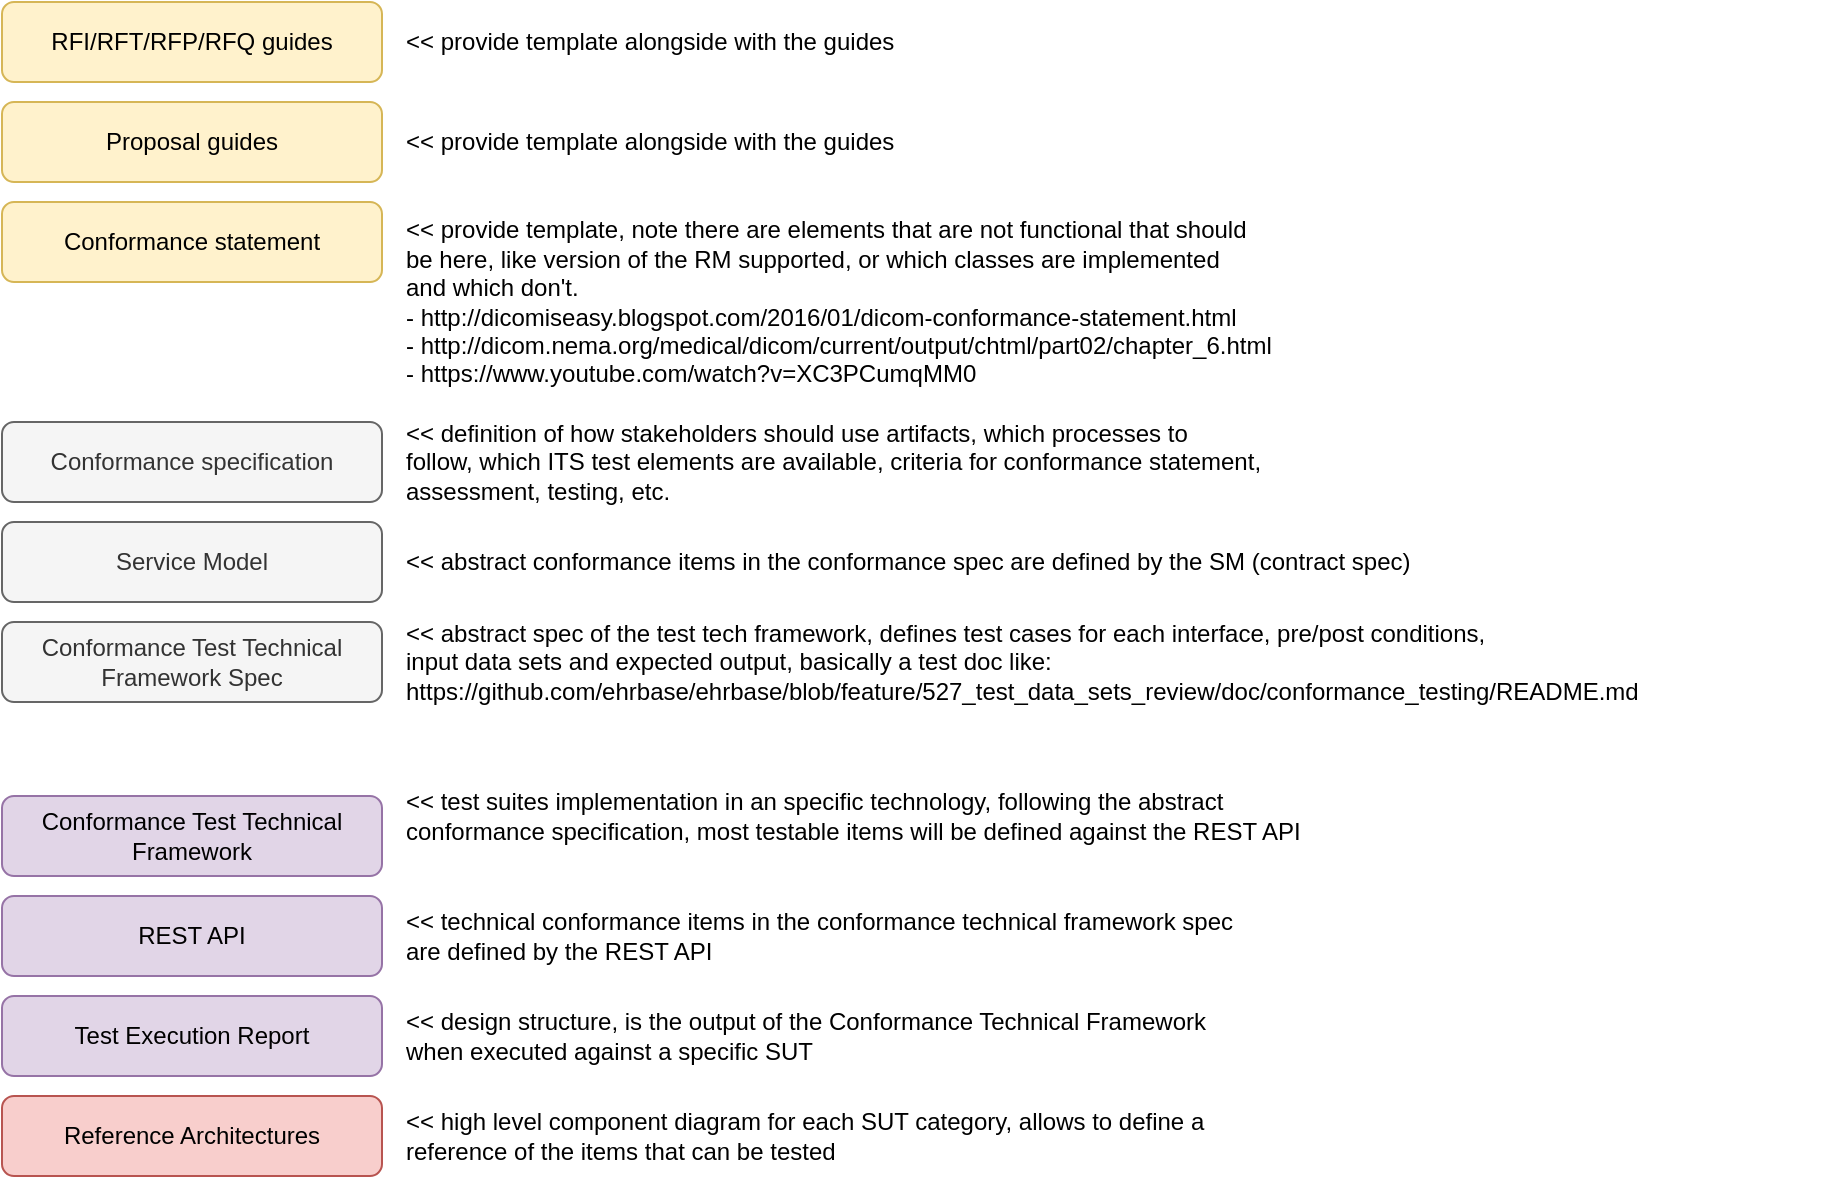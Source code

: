 <mxfile version="12.6.5" type="device"><diagram id="FIow5ox_Gn5BmokROHs-" name="Page-1"><mxGraphModel dx="539" dy="816" grid="1" gridSize="10" guides="1" tooltips="1" connect="1" arrows="1" fold="1" page="1" pageScale="1" pageWidth="827" pageHeight="1169" math="0" shadow="0"><root><mxCell id="0"/><mxCell id="1" parent="0"/><mxCell id="3yjvVs6nbWUDBVtklJll-33" value="RFI/RFT/RFP/RFQ guides" style="rounded=1;whiteSpace=wrap;html=1;fillColor=#fff2cc;strokeColor=#d6b656;" parent="1" vertex="1"><mxGeometry x="850" y="30" width="190" height="40" as="geometry"/></mxCell><mxCell id="3yjvVs6nbWUDBVtklJll-35" value="Conformance specification" style="rounded=1;whiteSpace=wrap;html=1;fillColor=#f5f5f5;strokeColor=#666666;fontColor=#333333;" parent="1" vertex="1"><mxGeometry x="850" y="240" width="190" height="40" as="geometry"/></mxCell><mxCell id="3yjvVs6nbWUDBVtklJll-36" value="Proposal guides" style="rounded=1;whiteSpace=wrap;html=1;fillColor=#fff2cc;strokeColor=#d6b656;" parent="1" vertex="1"><mxGeometry x="850" y="80" width="190" height="40" as="geometry"/></mxCell><mxCell id="3yjvVs6nbWUDBVtklJll-37" value="Conformance statement" style="rounded=1;whiteSpace=wrap;html=1;fillColor=#fff2cc;strokeColor=#d6b656;" parent="1" vertex="1"><mxGeometry x="850" y="130" width="190" height="40" as="geometry"/></mxCell><mxCell id="3yjvVs6nbWUDBVtklJll-38" value="Test Execution Report" style="rounded=1;whiteSpace=wrap;html=1;fillColor=#e1d5e7;strokeColor=#9673a6;" parent="1" vertex="1"><mxGeometry x="850" y="527" width="190" height="40" as="geometry"/></mxCell><mxCell id="3yjvVs6nbWUDBVtklJll-41" value="&lt;div&gt;&amp;lt;&amp;lt; provide template, note there are elements that are not functional that should&lt;/div&gt;&lt;div&gt;be here, like version of the RM supported, or which classes are implemented&lt;/div&gt;&lt;div&gt;and which don't.&lt;/div&gt;&lt;div&gt;- http://dicomiseasy.blogspot.com/2016/01/dicom-conformance-statement.html&lt;/div&gt;&lt;div&gt;- http://dicom.nema.org/medical/dicom/current/output/chtml/part02/chapter_6.html&lt;br&gt;&lt;/div&gt;&lt;div&gt;- https://www.youtube.com/watch?v=XC3PCumqMM0&lt;br&gt;&lt;/div&gt;" style="text;html=1;align=left;verticalAlign=middle;resizable=0;points=[];autosize=1;strokeColor=none;fillColor=none;" parent="1" vertex="1"><mxGeometry x="1050" y="135" width="520" height="90" as="geometry"/></mxCell><mxCell id="3yjvVs6nbWUDBVtklJll-42" value="&lt;div&gt;&amp;lt;&amp;lt; design structure, is the output of the Conformance Technical Framework&lt;/div&gt;&lt;div&gt;when executed against a specific SUT&lt;br&gt;&lt;/div&gt;" style="text;html=1;align=left;verticalAlign=middle;resizable=0;points=[];autosize=1;strokeColor=none;fillColor=none;" parent="1" vertex="1"><mxGeometry x="1050" y="532" width="480" height="30" as="geometry"/></mxCell><mxCell id="3yjvVs6nbWUDBVtklJll-43" value="Service Model" style="rounded=1;whiteSpace=wrap;html=1;fillColor=#f5f5f5;strokeColor=#666666;fontColor=#333333;" parent="1" vertex="1"><mxGeometry x="850" y="290" width="190" height="40" as="geometry"/></mxCell><mxCell id="3yjvVs6nbWUDBVtklJll-44" value="&amp;lt;&amp;lt; provide template alongside with the guides" style="text;html=1;align=left;verticalAlign=middle;resizable=0;points=[];autosize=1;strokeColor=none;fillColor=none;" parent="1" vertex="1"><mxGeometry x="1050" y="40" width="300" height="20" as="geometry"/></mxCell><mxCell id="3yjvVs6nbWUDBVtklJll-45" value="&amp;lt;&amp;lt; provide template alongside with the guides" style="text;html=1;align=left;verticalAlign=middle;resizable=0;points=[];autosize=1;strokeColor=none;fillColor=none;" parent="1" vertex="1"><mxGeometry x="1050" y="90" width="300" height="20" as="geometry"/></mxCell><mxCell id="3yjvVs6nbWUDBVtklJll-46" value="&lt;div&gt;&amp;lt;&amp;lt; definition of how stakeholders should use artifacts, which processes to&lt;/div&gt;&lt;div&gt;follow, which ITS test elements are available, criteria for conformance statement,&lt;/div&gt;&lt;div&gt;assessment, testing, etc.&lt;br&gt;&lt;/div&gt;" style="text;html=1;align=left;verticalAlign=middle;resizable=0;points=[];autosize=1;strokeColor=none;fillColor=none;" parent="1" vertex="1"><mxGeometry x="1050" y="235" width="510" height="50" as="geometry"/></mxCell><mxCell id="3yjvVs6nbWUDBVtklJll-47" value="REST API" style="rounded=1;whiteSpace=wrap;html=1;fillColor=#e1d5e7;strokeColor=#9673a6;" parent="1" vertex="1"><mxGeometry x="850" y="477" width="190" height="40" as="geometry"/></mxCell><mxCell id="3yjvVs6nbWUDBVtklJll-48" value="&amp;lt;&amp;lt; abstract conformance items in the conformance spec are defined by the SM (contract spec)" style="text;html=1;align=left;verticalAlign=middle;resizable=0;points=[];autosize=1;strokeColor=none;fillColor=none;" parent="1" vertex="1"><mxGeometry x="1050" y="300" width="600" height="20" as="geometry"/></mxCell><mxCell id="3yjvVs6nbWUDBVtklJll-49" value="&lt;div&gt;&amp;lt;&amp;lt; technical conformance items in the conformance technical framework spec&lt;/div&gt;&lt;div&gt;are defined by the REST API&lt;/div&gt;" style="text;html=1;align=left;verticalAlign=middle;resizable=0;points=[];autosize=1;strokeColor=none;fillColor=none;" parent="1" vertex="1"><mxGeometry x="1050" y="482" width="500" height="30" as="geometry"/></mxCell><mxCell id="3yjvVs6nbWUDBVtklJll-50" value="Conformance Test Technical Framework" style="rounded=1;whiteSpace=wrap;html=1;fillColor=#e1d5e7;strokeColor=#9673a6;" parent="1" vertex="1"><mxGeometry x="850" y="427" width="190" height="40" as="geometry"/></mxCell><mxCell id="3yjvVs6nbWUDBVtklJll-51" value="&lt;div&gt;&amp;lt;&amp;lt; test suites implementation in an specific technology, following the abstract&lt;/div&gt;&lt;div&gt;conformance specification, most testable items will be defined against the REST API&lt;br&gt;&lt;/div&gt;" style="text;html=1;align=left;verticalAlign=middle;resizable=0;points=[];autosize=1;strokeColor=none;fillColor=none;" parent="1" vertex="1"><mxGeometry x="1050" y="422" width="530" height="30" as="geometry"/></mxCell><mxCell id="3yjvVs6nbWUDBVtklJll-65" value="Reference Architectures" style="rounded=1;whiteSpace=wrap;html=1;fillColor=#f8cecc;strokeColor=#b85450;" parent="1" vertex="1"><mxGeometry x="850" y="577" width="190" height="40" as="geometry"/></mxCell><mxCell id="3yjvVs6nbWUDBVtklJll-66" value="&lt;div&gt;&amp;lt;&amp;lt; high level component diagram for each SUT category, allows to define a&lt;/div&gt;&lt;div&gt;reference of the items that can be tested&lt;br&gt;&lt;/div&gt;" style="text;html=1;align=left;verticalAlign=middle;resizable=0;points=[];autosize=1;strokeColor=none;fillColor=none;" parent="1" vertex="1"><mxGeometry x="1050" y="582" width="480" height="30" as="geometry"/></mxCell><mxCell id="7ztiZ1Fh1JAbKuoQyI2P-3" value="Conformance Test Technical Framework Spec" style="rounded=1;whiteSpace=wrap;html=1;fillColor=#f5f5f5;strokeColor=#666666;fontColor=#333333;" parent="1" vertex="1"><mxGeometry x="850" y="340" width="190" height="40" as="geometry"/></mxCell><mxCell id="7ztiZ1Fh1JAbKuoQyI2P-4" value="&lt;div&gt;&amp;lt;&amp;lt; abstract spec of the test tech framework, defines test cases for each interface, pre/post conditions,&lt;/div&gt;&lt;div&gt;input data sets and expected output, basically a test doc like: &lt;br&gt;&lt;/div&gt;&lt;div&gt;https://github.com/ehrbase/ehrbase/blob/feature/527_test_data_sets_review/doc/conformance_testing/README.md&lt;br&gt;&lt;/div&gt;" style="text;html=1;align=left;verticalAlign=middle;resizable=0;points=[];autosize=1;strokeColor=none;fillColor=none;" parent="1" vertex="1"><mxGeometry x="1050" y="335" width="720" height="50" as="geometry"/></mxCell></root></mxGraphModel></diagram></mxfile>